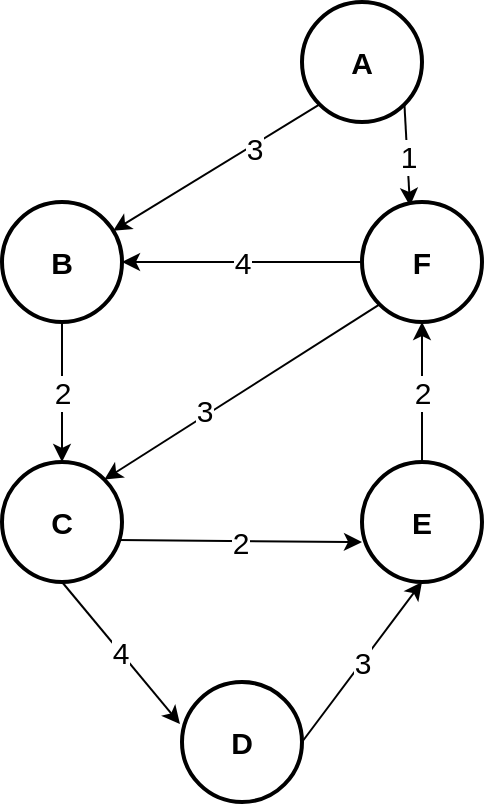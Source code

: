 <mxfile version="20.3.0" type="device"><diagram id="NlK1-KlNC4qMW5E8gpvd" name="Page-1"><mxGraphModel dx="1102" dy="865" grid="1" gridSize="10" guides="1" tooltips="1" connect="1" arrows="1" fold="1" page="1" pageScale="1" pageWidth="1019" pageHeight="1320" math="0" shadow="0"><root><mxCell id="0"/><mxCell id="1" parent="0"/><mxCell id="j6LdXx8JRAycCljCfqmB-6" style="rounded=0;orthogonalLoop=1;jettySize=auto;html=1;exitX=0;exitY=1;exitDx=0;exitDy=0;fontSize=15;" edge="1" parent="1" source="j6LdXx8JRAycCljCfqmB-1" target="j6LdXx8JRAycCljCfqmB-2"><mxGeometry relative="1" as="geometry"/></mxCell><mxCell id="j6LdXx8JRAycCljCfqmB-16" value="3" style="edgeLabel;html=1;align=center;verticalAlign=middle;resizable=0;points=[];fontSize=15;" vertex="1" connectable="0" parent="j6LdXx8JRAycCljCfqmB-6"><mxGeometry x="-0.35" y="1" relative="1" as="geometry"><mxPoint as="offset"/></mxGeometry></mxCell><mxCell id="j6LdXx8JRAycCljCfqmB-10" value="1" style="edgeStyle=none;rounded=0;orthogonalLoop=1;jettySize=auto;html=1;exitX=1;exitY=1;exitDx=0;exitDy=0;entryX=0.4;entryY=0.033;entryDx=0;entryDy=0;entryPerimeter=0;fontSize=15;" edge="1" parent="1" source="j6LdXx8JRAycCljCfqmB-1" target="j6LdXx8JRAycCljCfqmB-5"><mxGeometry relative="1" as="geometry"/></mxCell><mxCell id="j6LdXx8JRAycCljCfqmB-1" value="&lt;font style=&quot;font-size: 15px;&quot;&gt;&lt;b style=&quot;font-size: 15px;&quot;&gt;A&lt;/b&gt;&lt;/font&gt;" style="ellipse;whiteSpace=wrap;html=1;aspect=fixed;strokeWidth=2;fontSize=15;" vertex="1" parent="1"><mxGeometry x="550" y="140" width="60" height="60" as="geometry"/></mxCell><mxCell id="j6LdXx8JRAycCljCfqmB-7" value="2" style="edgeStyle=none;rounded=0;orthogonalLoop=1;jettySize=auto;html=1;exitX=0.5;exitY=1;exitDx=0;exitDy=0;entryX=0.5;entryY=0;entryDx=0;entryDy=0;fontSize=15;" edge="1" parent="1" source="j6LdXx8JRAycCljCfqmB-2" target="j6LdXx8JRAycCljCfqmB-3"><mxGeometry relative="1" as="geometry"/></mxCell><mxCell id="j6LdXx8JRAycCljCfqmB-2" value="&lt;font style=&quot;font-size: 15px;&quot;&gt;&lt;b style=&quot;font-size: 15px;&quot;&gt;B&lt;/b&gt;&lt;/font&gt;" style="ellipse;whiteSpace=wrap;html=1;aspect=fixed;strokeWidth=2;fontSize=15;" vertex="1" parent="1"><mxGeometry x="400" y="240" width="60" height="60" as="geometry"/></mxCell><mxCell id="j6LdXx8JRAycCljCfqmB-25" value="4" style="edgeStyle=none;rounded=0;orthogonalLoop=1;jettySize=auto;html=1;exitX=0.5;exitY=1;exitDx=0;exitDy=0;entryX=-0.017;entryY=0.35;entryDx=0;entryDy=0;entryPerimeter=0;strokeWidth=1;fontSize=15;" edge="1" parent="1" source="j6LdXx8JRAycCljCfqmB-3" target="j6LdXx8JRAycCljCfqmB-23"><mxGeometry relative="1" as="geometry"/></mxCell><mxCell id="j6LdXx8JRAycCljCfqmB-3" value="&lt;b&gt;C&lt;/b&gt;" style="ellipse;whiteSpace=wrap;html=1;aspect=fixed;strokeWidth=2;fontSize=15;" vertex="1" parent="1"><mxGeometry x="400" y="370" width="60" height="60" as="geometry"/></mxCell><mxCell id="j6LdXx8JRAycCljCfqmB-9" value="2" style="edgeStyle=none;rounded=0;orthogonalLoop=1;jettySize=auto;html=1;exitX=0.5;exitY=0;exitDx=0;exitDy=0;entryX=0.5;entryY=1;entryDx=0;entryDy=0;fontSize=15;" edge="1" parent="1" source="j6LdXx8JRAycCljCfqmB-4" target="j6LdXx8JRAycCljCfqmB-5"><mxGeometry relative="1" as="geometry"/></mxCell><mxCell id="j6LdXx8JRAycCljCfqmB-14" value="2" style="rounded=0;orthogonalLoop=1;jettySize=auto;html=1;exitX=0;exitY=0.667;exitDx=0;exitDy=0;entryX=0.967;entryY=0.65;entryDx=0;entryDy=0;entryPerimeter=0;exitPerimeter=0;fontSize=15;startArrow=classic;startFill=1;endArrow=none;endFill=0;" edge="1" parent="1" source="j6LdXx8JRAycCljCfqmB-4" target="j6LdXx8JRAycCljCfqmB-3"><mxGeometry relative="1" as="geometry"/></mxCell><mxCell id="j6LdXx8JRAycCljCfqmB-4" value="&lt;font style=&quot;font-size: 15px;&quot;&gt;&lt;b style=&quot;font-size: 15px;&quot;&gt;E&lt;/b&gt;&lt;/font&gt;" style="ellipse;whiteSpace=wrap;html=1;aspect=fixed;strokeWidth=2;fontSize=15;" vertex="1" parent="1"><mxGeometry x="580" y="370" width="60" height="60" as="geometry"/></mxCell><mxCell id="j6LdXx8JRAycCljCfqmB-11" value="4" style="edgeStyle=entityRelationEdgeStyle;rounded=0;orthogonalLoop=1;jettySize=auto;html=1;exitX=0;exitY=0.5;exitDx=0;exitDy=0;entryX=1;entryY=0.5;entryDx=0;entryDy=0;fontSize=15;" edge="1" parent="1" source="j6LdXx8JRAycCljCfqmB-5" target="j6LdXx8JRAycCljCfqmB-2"><mxGeometry relative="1" as="geometry"/></mxCell><mxCell id="j6LdXx8JRAycCljCfqmB-24" style="edgeStyle=none;rounded=0;orthogonalLoop=1;jettySize=auto;html=1;exitX=0;exitY=1;exitDx=0;exitDy=0;entryX=1;entryY=0;entryDx=0;entryDy=0;strokeWidth=1;fontSize=15;" edge="1" parent="1" source="j6LdXx8JRAycCljCfqmB-5" target="j6LdXx8JRAycCljCfqmB-3"><mxGeometry relative="1" as="geometry"/></mxCell><mxCell id="j6LdXx8JRAycCljCfqmB-27" value="3" style="edgeLabel;html=1;align=center;verticalAlign=middle;resizable=0;points=[];fontSize=15;" vertex="1" connectable="0" parent="j6LdXx8JRAycCljCfqmB-24"><mxGeometry x="0.249" y="-3" relative="1" as="geometry"><mxPoint as="offset"/></mxGeometry></mxCell><mxCell id="j6LdXx8JRAycCljCfqmB-5" value="&lt;font style=&quot;font-size: 15px;&quot;&gt;&lt;b style=&quot;font-size: 15px;&quot;&gt;F&lt;/b&gt;&lt;/font&gt;" style="ellipse;whiteSpace=wrap;html=1;aspect=fixed;strokeWidth=2;fontSize=15;" vertex="1" parent="1"><mxGeometry x="580" y="240" width="60" height="60" as="geometry"/></mxCell><mxCell id="j6LdXx8JRAycCljCfqmB-26" value="3" style="edgeStyle=none;rounded=0;orthogonalLoop=1;jettySize=auto;html=1;exitX=1;exitY=0.5;exitDx=0;exitDy=0;entryX=0.5;entryY=1;entryDx=0;entryDy=0;strokeWidth=1;fontSize=15;" edge="1" parent="1" source="j6LdXx8JRAycCljCfqmB-23" target="j6LdXx8JRAycCljCfqmB-4"><mxGeometry relative="1" as="geometry"/></mxCell><mxCell id="j6LdXx8JRAycCljCfqmB-23" value="&lt;font style=&quot;font-size: 15px;&quot;&gt;&lt;b style=&quot;font-size: 15px;&quot;&gt;D&lt;/b&gt;&lt;/font&gt;" style="ellipse;whiteSpace=wrap;html=1;aspect=fixed;strokeWidth=2;fontSize=15;" vertex="1" parent="1"><mxGeometry x="490" y="480" width="60" height="60" as="geometry"/></mxCell></root></mxGraphModel></diagram></mxfile>